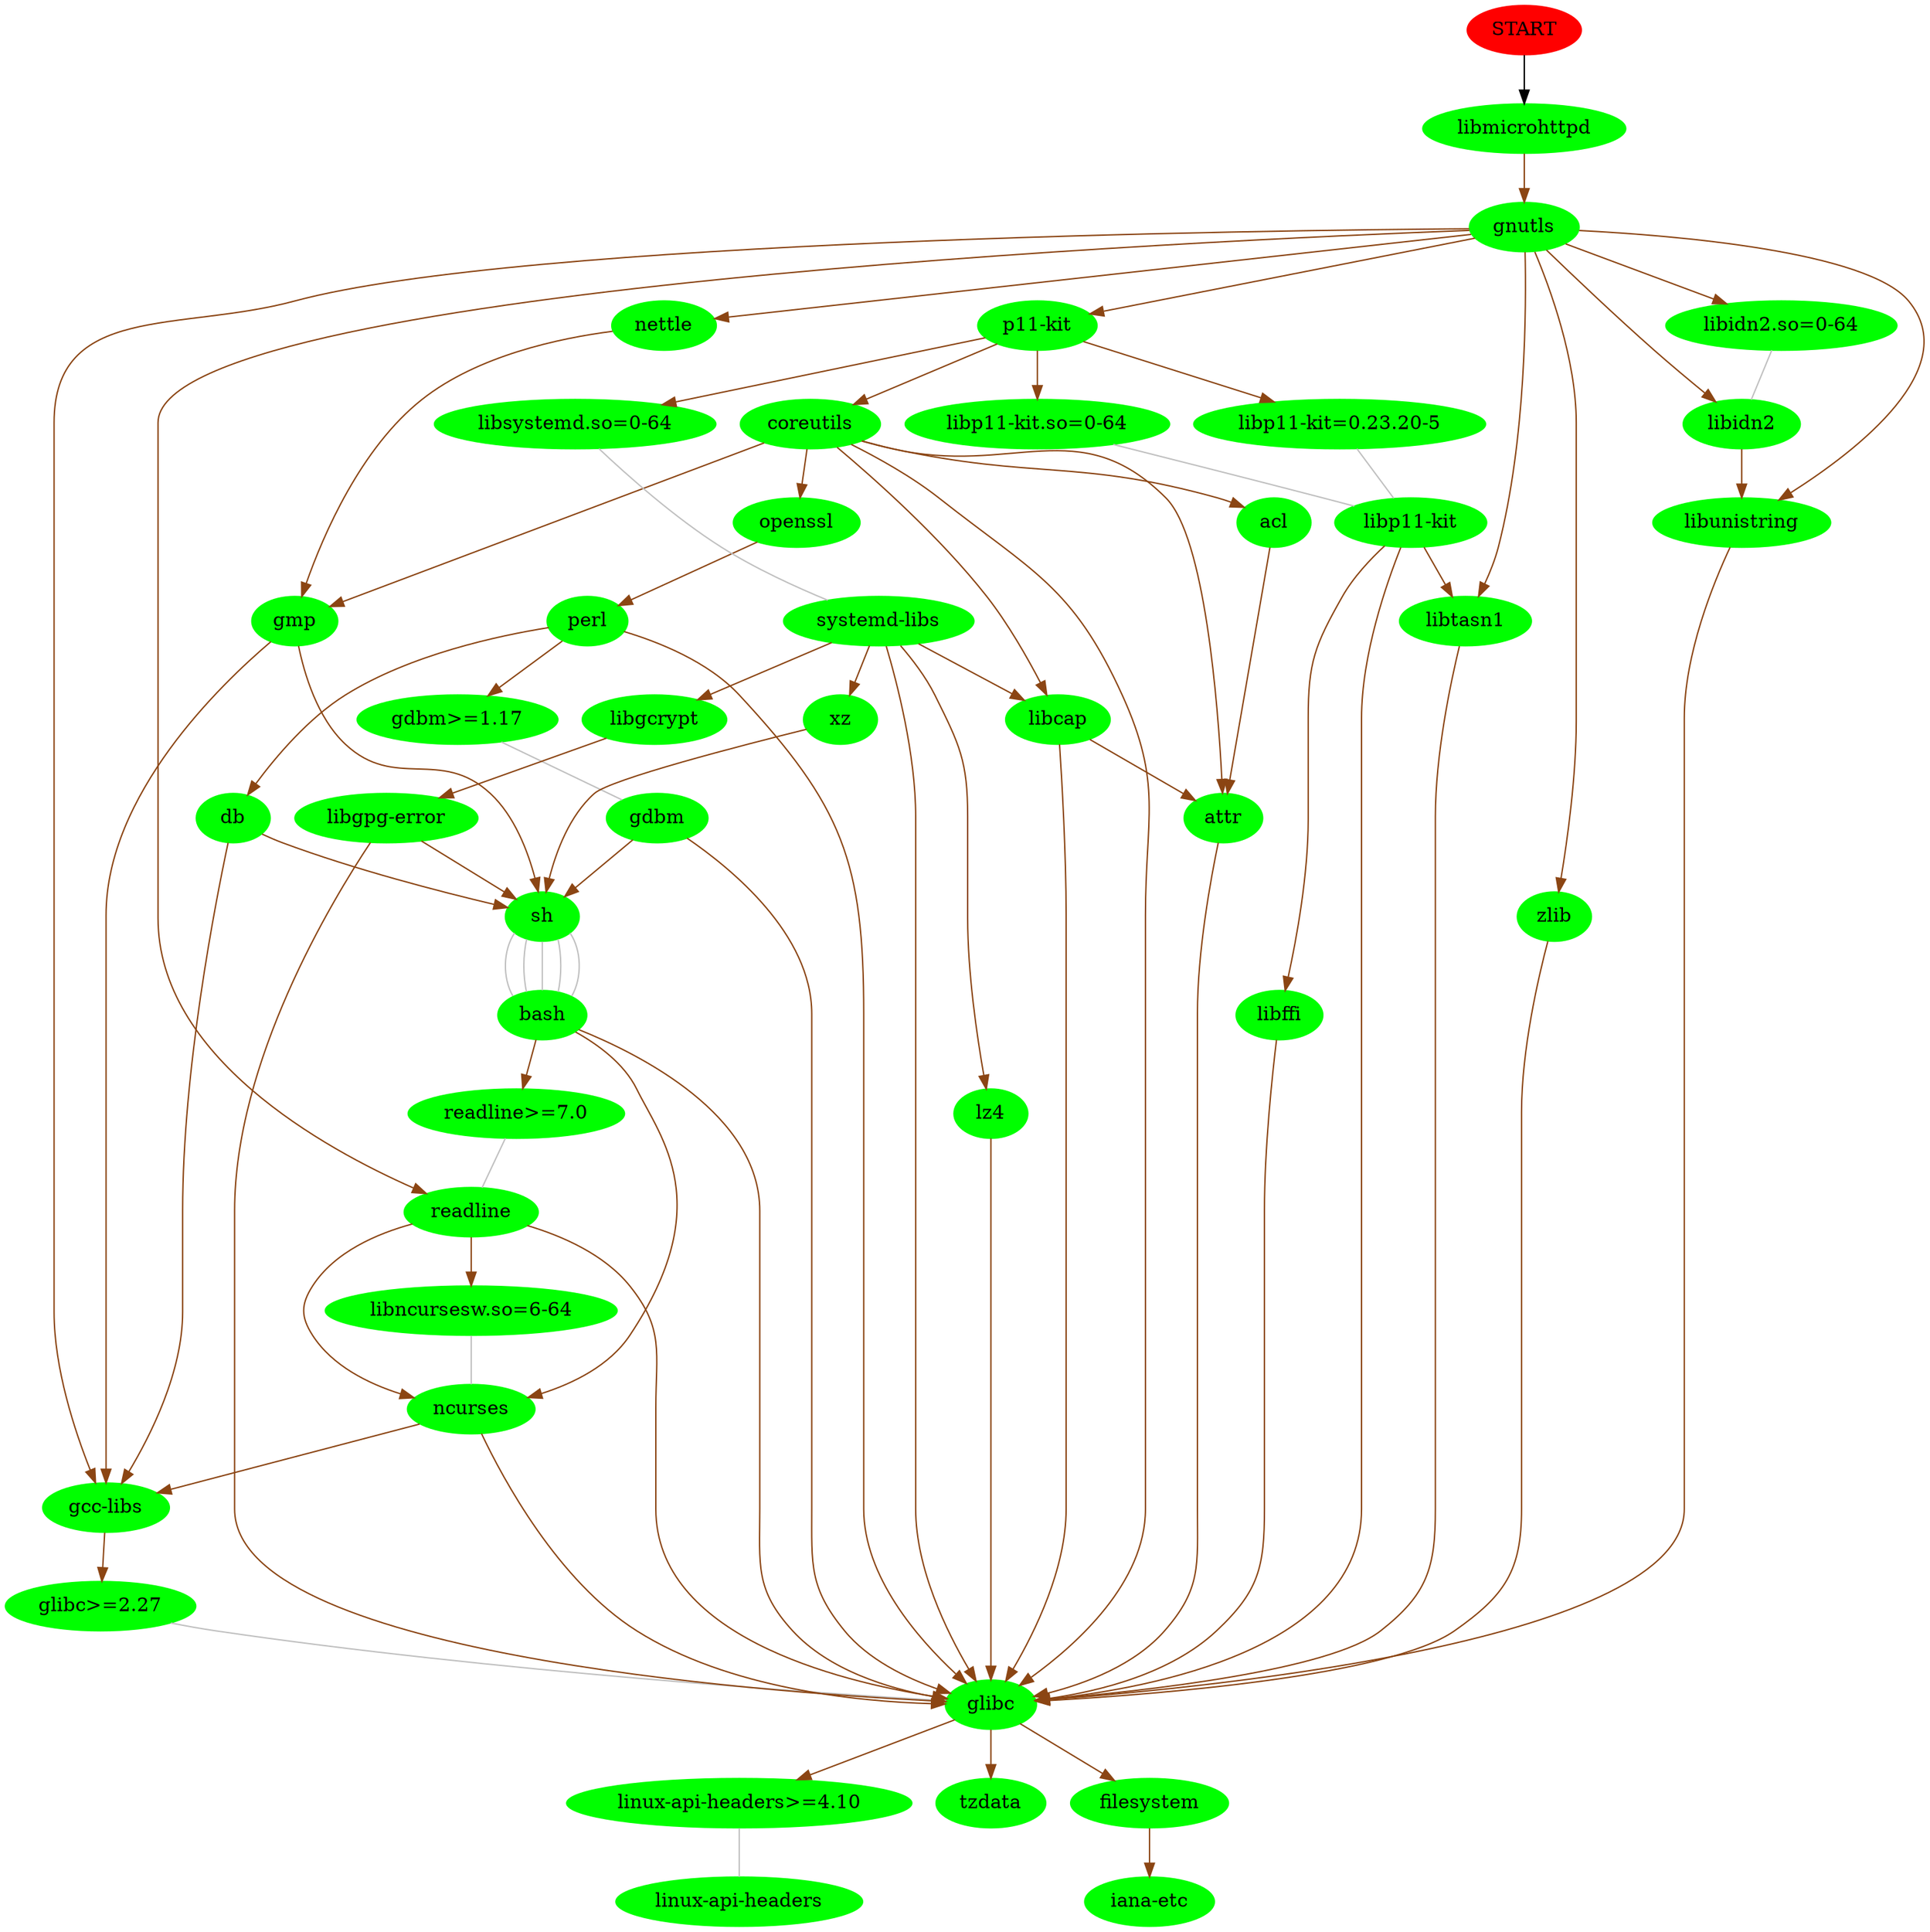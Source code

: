digraph G { START [color=red, style=filled];
node [style=filled, color=green];
 "START" -> "libmicrohttpd";
"libmicrohttpd" -> "gnutls" [color=chocolate4];
"gnutls" -> "gcc-libs" [color=chocolate4];
"gcc-libs" -> "glibc>=2.27" [color=chocolate4];
"glibc>=2.27" -> "glibc" [arrowhead=none, color=grey];
"glibc" -> "linux-api-headers>=4.10" [color=chocolate4];
"linux-api-headers>=4.10" -> "linux-api-headers" [arrowhead=none, color=grey];
"glibc" -> "tzdata" [color=chocolate4];
"glibc" -> "filesystem" [color=chocolate4];
"filesystem" -> "iana-etc" [color=chocolate4];
"gnutls" -> "libtasn1" [color=chocolate4];
"libtasn1" -> "glibc" [color=chocolate4];
"gnutls" -> "readline" [color=chocolate4];
"readline" -> "glibc" [color=chocolate4];
"readline" -> "ncurses" [color=chocolate4];
"ncurses" -> "glibc" [color=chocolate4];
"ncurses" -> "gcc-libs" [color=chocolate4];
"readline" -> "libncursesw.so=6-64" [color=chocolate4];
"libncursesw.so=6-64" -> "ncurses" [arrowhead=none, color=grey];
"gnutls" -> "zlib" [color=chocolate4];
"zlib" -> "glibc" [color=chocolate4];
"gnutls" -> "nettle" [color=chocolate4];
"nettle" -> "gmp" [color=chocolate4];
"gmp" -> "gcc-libs" [color=chocolate4];
"gmp" -> "sh" [color=chocolate4];
"sh" -> "bash" [arrowhead=none, color=grey];
"bash" -> "readline>=7.0" [color=chocolate4];
"readline>=7.0" -> "readline" [arrowhead=none, color=grey];
"bash" -> "glibc" [color=chocolate4];
"bash" -> "ncurses" [color=chocolate4];
"gnutls" -> "p11-kit" [color=chocolate4];
"p11-kit" -> "libp11-kit=0.23.20-5" [color=chocolate4];
"libp11-kit=0.23.20-5" -> "libp11-kit" [arrowhead=none, color=grey];
"libp11-kit" -> "glibc" [color=chocolate4];
"libp11-kit" -> "libtasn1" [color=chocolate4];
"libp11-kit" -> "libffi" [color=chocolate4];
"libffi" -> "glibc" [color=chocolate4];
"p11-kit" -> "coreutils" [color=chocolate4];
"coreutils" -> "glibc" [color=chocolate4];
"coreutils" -> "acl" [color=chocolate4];
"acl" -> "attr" [color=chocolate4];
"attr" -> "glibc" [color=chocolate4];
"coreutils" -> "attr" [color=chocolate4];
"coreutils" -> "gmp" [color=chocolate4];
"coreutils" -> "libcap" [color=chocolate4];
"libcap" -> "glibc" [color=chocolate4];
"libcap" -> "attr" [color=chocolate4];
"coreutils" -> "openssl" [color=chocolate4];
"openssl" -> "perl" [color=chocolate4];
"perl" -> "gdbm>=1.17" [color=chocolate4];
"gdbm>=1.17" -> "gdbm" [arrowhead=none, color=grey];
"gdbm" -> "glibc" [color=chocolate4];
"gdbm" -> "sh" [color=chocolate4];
"sh" -> "bash" [arrowhead=none, color=grey];
"perl" -> "db" [color=chocolate4];
"db" -> "gcc-libs" [color=chocolate4];
"db" -> "sh" [color=chocolate4];
"sh" -> "bash" [arrowhead=none, color=grey];
"perl" -> "glibc" [color=chocolate4];
"p11-kit" -> "libp11-kit.so=0-64" [color=chocolate4];
"libp11-kit.so=0-64" -> "libp11-kit" [arrowhead=none, color=grey];
"p11-kit" -> "libsystemd.so=0-64" [color=chocolate4];
"libsystemd.so=0-64" -> "systemd-libs" [arrowhead=none, color=grey];
"systemd-libs" -> "glibc" [color=chocolate4];
"systemd-libs" -> "libcap" [color=chocolate4];
"systemd-libs" -> "libgcrypt" [color=chocolate4];
"libgcrypt" -> "libgpg-error" [color=chocolate4];
"libgpg-error" -> "glibc" [color=chocolate4];
"libgpg-error" -> "sh" [color=chocolate4];
"sh" -> "bash" [arrowhead=none, color=grey];
"systemd-libs" -> "lz4" [color=chocolate4];
"lz4" -> "glibc" [color=chocolate4];
"systemd-libs" -> "xz" [color=chocolate4];
"xz" -> "sh" [color=chocolate4];
"sh" -> "bash" [arrowhead=none, color=grey];
"gnutls" -> "libidn2" [color=chocolate4];
"libidn2" -> "libunistring" [color=chocolate4];
"libunistring" -> "glibc" [color=chocolate4];
"gnutls" -> "libidn2.so=0-64" [color=chocolate4];
"libidn2.so=0-64" -> "libidn2" [arrowhead=none, color=grey];
"gnutls" -> "libunistring" [color=chocolate4];
}
